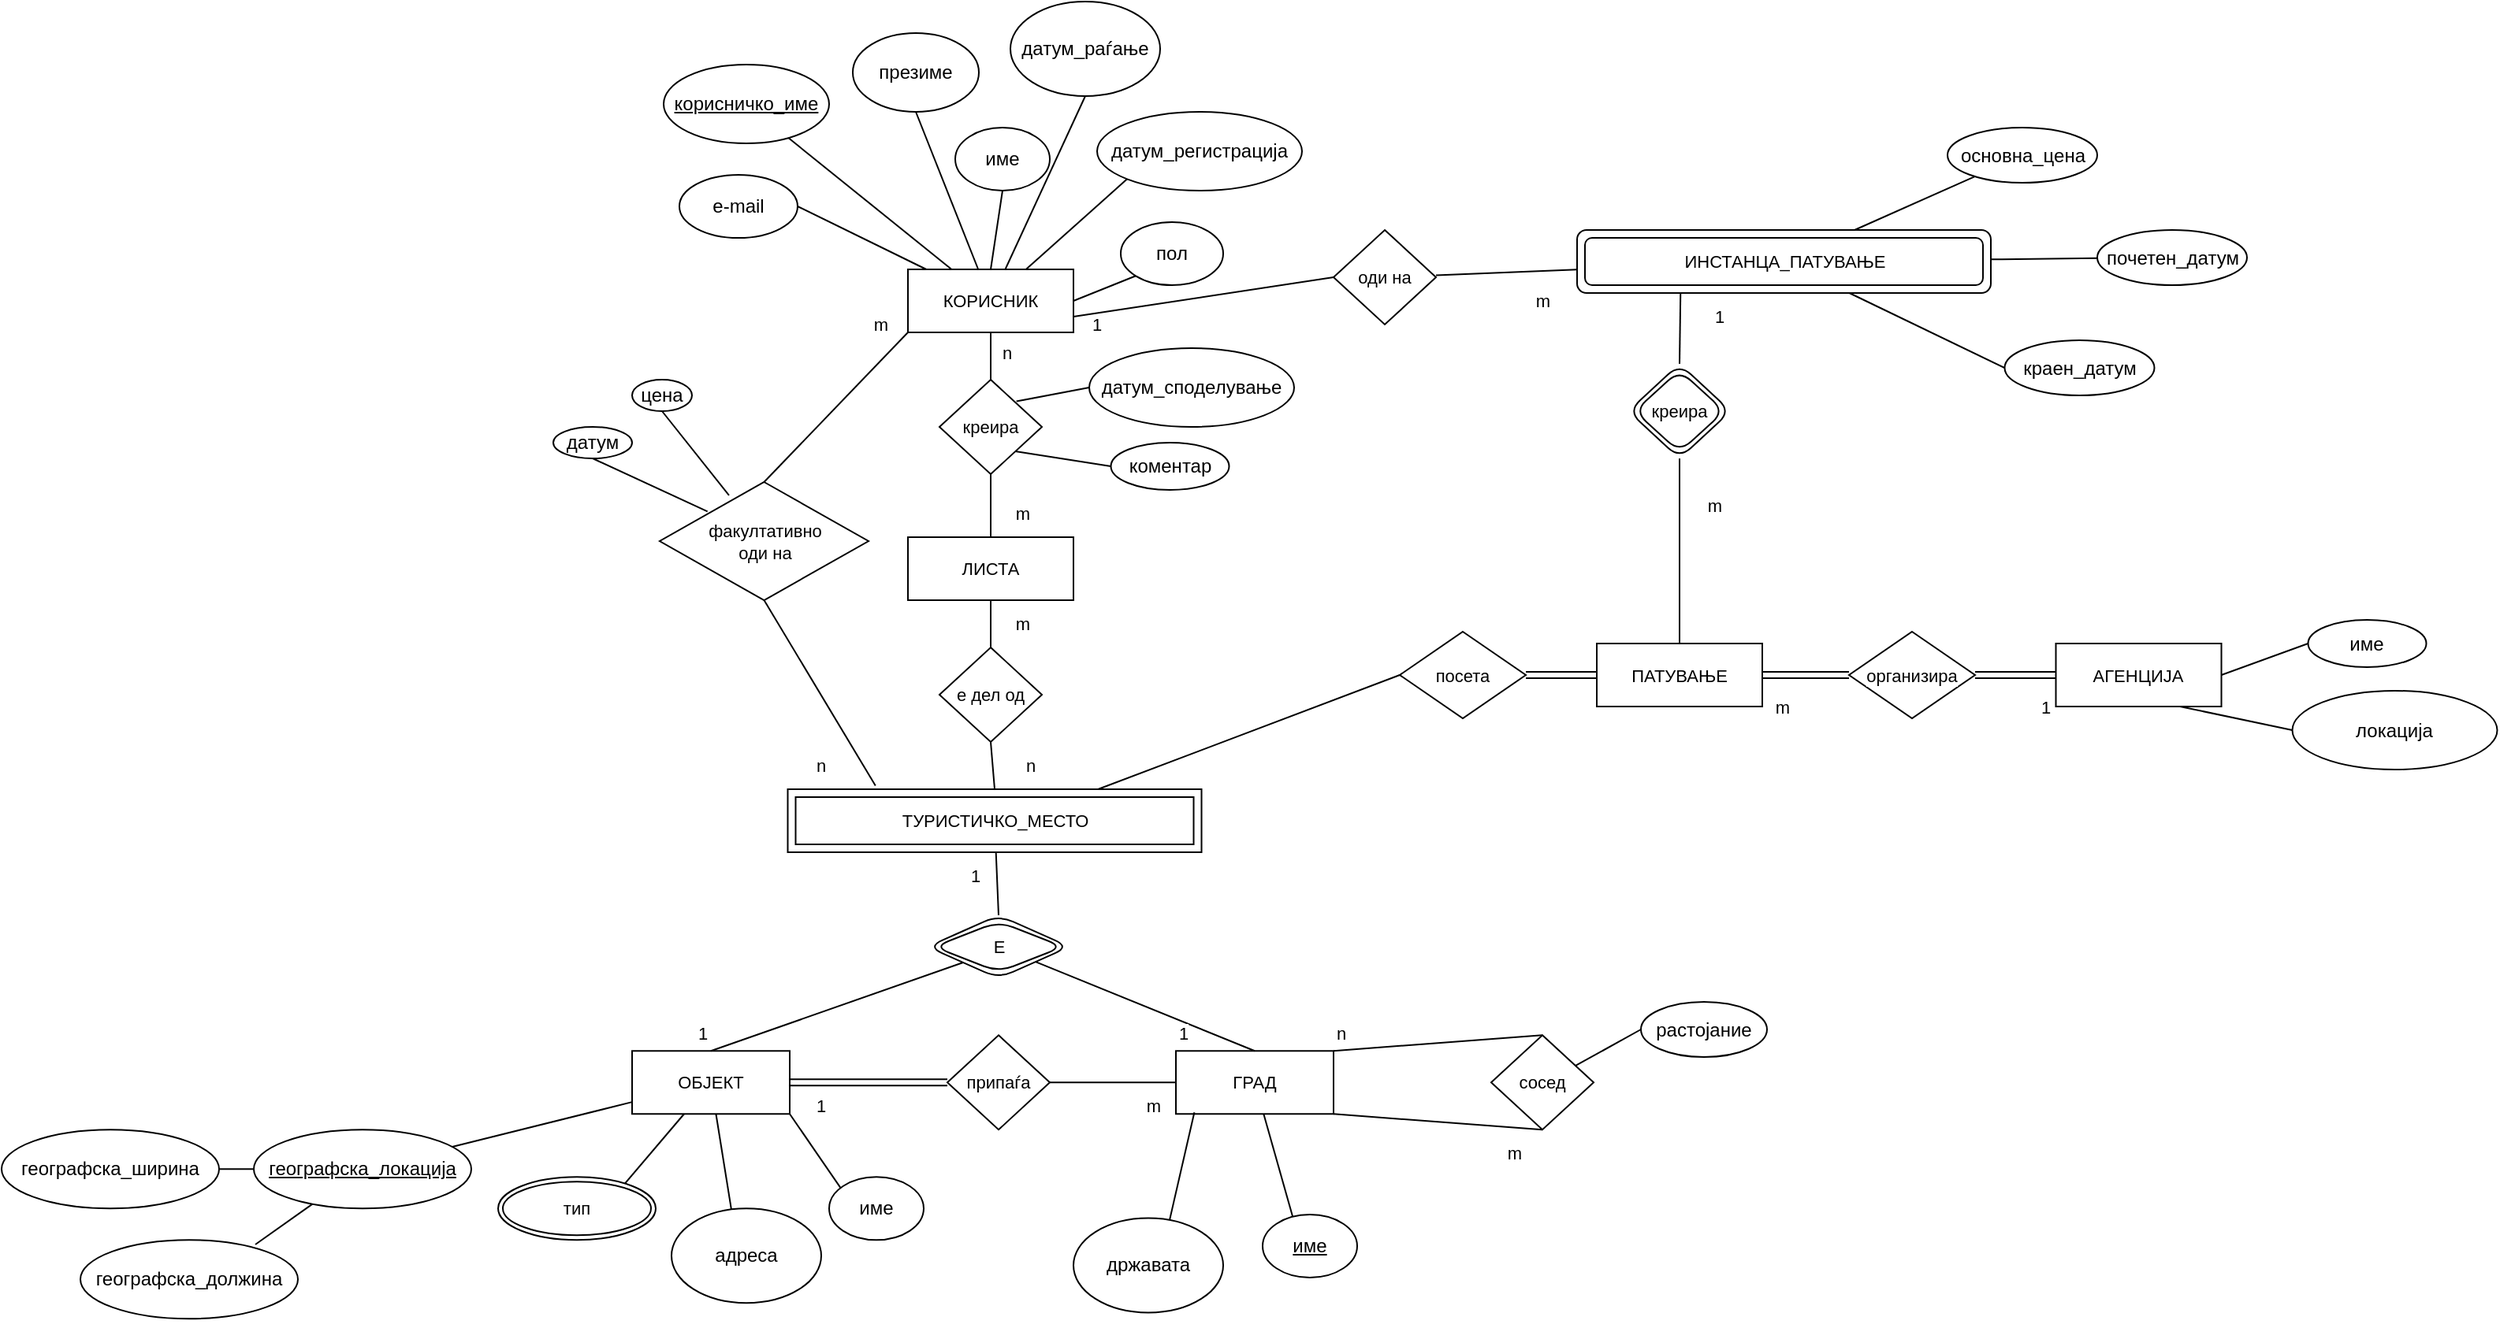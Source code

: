 <mxfile version="24.8.0">
  <diagram name="Page-1" id="OveQ7YPZgJFa75PUvUcG">
    <mxGraphModel dx="728" dy="599" grid="1" gridSize="10" guides="1" tooltips="1" connect="1" arrows="1" fold="1" page="1" pageScale="1" pageWidth="850" pageHeight="1100" math="0" shadow="0">
      <root>
        <mxCell id="0" />
        <mxCell id="1" parent="0" />
        <mxCell id="6-P5FYOCv_knJDz39_xE-108" value="" style="edgeStyle=none;shape=connector;rounded=0;jumpStyle=none;orthogonalLoop=1;jettySize=auto;html=1;strokeColor=default;strokeWidth=1;align=center;verticalAlign=middle;fontFamily=Helvetica;fontSize=11;fontColor=default;labelBackgroundColor=default;startArrow=none;startFill=0;endArrow=none;endFill=0;" edge="1" parent="1" source="6-P5FYOCv_knJDz39_xE-1" target="6-P5FYOCv_knJDz39_xE-109">
          <mxGeometry relative="1" as="geometry">
            <mxPoint x="668" y="480" as="targetPoint" />
          </mxGeometry>
        </mxCell>
        <mxCell id="6-P5FYOCv_knJDz39_xE-172" style="edgeStyle=none;shape=connector;rounded=0;jumpStyle=none;orthogonalLoop=1;jettySize=auto;html=1;exitX=1;exitY=0.75;exitDx=0;exitDy=0;strokeColor=default;strokeWidth=1;align=center;verticalAlign=middle;fontFamily=Helvetica;fontSize=11;fontColor=default;labelBackgroundColor=default;startArrow=none;startFill=0;endArrow=none;endFill=0;entryX=0;entryY=0.5;entryDx=0;entryDy=0;entryPerimeter=0;" edge="1" parent="1" source="6-P5FYOCv_knJDz39_xE-1" target="6-P5FYOCv_knJDz39_xE-144">
          <mxGeometry relative="1" as="geometry">
            <mxPoint x="1010" y="440" as="targetPoint" />
          </mxGeometry>
        </mxCell>
        <mxCell id="6-P5FYOCv_knJDz39_xE-1" value="КОРИСНИК" style="rounded=0;whiteSpace=wrap;html=1;fontFamily=Helvetica;fontSize=11;fontColor=default;labelBackgroundColor=default;" vertex="1" parent="1">
          <mxGeometry x="615" y="410" width="105" height="40" as="geometry" />
        </mxCell>
        <mxCell id="6-P5FYOCv_knJDz39_xE-20" style="edgeStyle=none;shape=connector;rounded=0;jumpStyle=none;orthogonalLoop=1;jettySize=auto;html=1;exitX=0.5;exitY=1;exitDx=0;exitDy=0;strokeColor=default;strokeWidth=1;align=center;verticalAlign=middle;fontFamily=Helvetica;fontSize=11;fontColor=default;labelBackgroundColor=default;startArrow=none;startFill=0;endArrow=none;endFill=0;" edge="1" parent="1" source="6-P5FYOCv_knJDz39_xE-2" target="6-P5FYOCv_knJDz39_xE-1">
          <mxGeometry relative="1" as="geometry" />
        </mxCell>
        <mxCell id="6-P5FYOCv_knJDz39_xE-2" value="презиме" style="ellipse;whiteSpace=wrap;html=1;rounded=1;" vertex="1" parent="1">
          <mxGeometry x="580" y="260" width="80" height="50" as="geometry" />
        </mxCell>
        <mxCell id="6-P5FYOCv_knJDz39_xE-22" style="edgeStyle=none;shape=connector;rounded=0;jumpStyle=none;orthogonalLoop=1;jettySize=auto;html=1;exitX=0.5;exitY=1;exitDx=0;exitDy=0;strokeColor=default;strokeWidth=1;align=center;verticalAlign=middle;fontFamily=Helvetica;fontSize=11;fontColor=default;labelBackgroundColor=default;startArrow=none;startFill=0;endArrow=none;endFill=0;" edge="1" parent="1" source="6-P5FYOCv_knJDz39_xE-4" target="6-P5FYOCv_knJDz39_xE-1">
          <mxGeometry relative="1" as="geometry" />
        </mxCell>
        <mxCell id="6-P5FYOCv_knJDz39_xE-4" value="датум_раѓање" style="ellipse;whiteSpace=wrap;html=1;rounded=1;" vertex="1" parent="1">
          <mxGeometry x="680" y="240" width="95" height="60" as="geometry" />
        </mxCell>
        <mxCell id="6-P5FYOCv_knJDz39_xE-23" style="edgeStyle=none;shape=connector;rounded=0;jumpStyle=none;orthogonalLoop=1;jettySize=auto;html=1;exitX=1;exitY=0.5;exitDx=0;exitDy=0;strokeColor=default;strokeWidth=1;align=center;verticalAlign=middle;fontFamily=Helvetica;fontSize=11;fontColor=default;labelBackgroundColor=default;startArrow=none;startFill=0;endArrow=none;endFill=0;" edge="1" parent="1" source="6-P5FYOCv_knJDz39_xE-6" target="6-P5FYOCv_knJDz39_xE-1">
          <mxGeometry relative="1" as="geometry" />
        </mxCell>
        <mxCell id="6-P5FYOCv_knJDz39_xE-6" value=" e-mail" style="ellipse;whiteSpace=wrap;html=1;rounded=1;" vertex="1" parent="1">
          <mxGeometry x="470" y="350" width="75" height="40" as="geometry" />
        </mxCell>
        <mxCell id="6-P5FYOCv_knJDz39_xE-21" style="edgeStyle=none;shape=connector;rounded=0;jumpStyle=none;orthogonalLoop=1;jettySize=auto;html=1;exitX=0.5;exitY=1;exitDx=0;exitDy=0;strokeColor=default;strokeWidth=1;align=center;verticalAlign=middle;fontFamily=Helvetica;fontSize=11;fontColor=default;labelBackgroundColor=default;startArrow=none;startFill=0;endArrow=none;endFill=0;entryX=0.5;entryY=0;entryDx=0;entryDy=0;" edge="1" parent="1" source="6-P5FYOCv_knJDz39_xE-9" target="6-P5FYOCv_knJDz39_xE-1">
          <mxGeometry relative="1" as="geometry">
            <mxPoint x="730" y="380" as="targetPoint" />
          </mxGeometry>
        </mxCell>
        <mxCell id="6-P5FYOCv_knJDz39_xE-9" value="име" style="ellipse;whiteSpace=wrap;html=1;rounded=1;" vertex="1" parent="1">
          <mxGeometry x="645" y="320" width="60" height="40" as="geometry" />
        </mxCell>
        <mxCell id="6-P5FYOCv_knJDz39_xE-11" value="&lt;u data-l-s=&quot;37460&quot;&gt;корисничко_име&lt;/u&gt;" style="ellipse;whiteSpace=wrap;html=1;rounded=1;" vertex="1" parent="1">
          <mxGeometry x="460" y="280" width="105" height="50" as="geometry" />
        </mxCell>
        <mxCell id="6-P5FYOCv_knJDz39_xE-24" style="edgeStyle=none;shape=connector;rounded=0;jumpStyle=none;orthogonalLoop=1;jettySize=auto;html=1;exitX=0;exitY=1;exitDx=0;exitDy=0;strokeColor=default;strokeWidth=1;align=center;verticalAlign=middle;fontFamily=Helvetica;fontSize=11;fontColor=default;labelBackgroundColor=default;startArrow=none;startFill=0;endArrow=none;endFill=0;" edge="1" parent="1" source="6-P5FYOCv_knJDz39_xE-13" target="6-P5FYOCv_knJDz39_xE-1">
          <mxGeometry relative="1" as="geometry" />
        </mxCell>
        <mxCell id="6-P5FYOCv_knJDz39_xE-13" value="датум_регистрација" style="ellipse;whiteSpace=wrap;html=1;rounded=1;" vertex="1" parent="1">
          <mxGeometry x="735" y="310" width="130" height="50" as="geometry" />
        </mxCell>
        <mxCell id="6-P5FYOCv_knJDz39_xE-15" value=" пол" style="ellipse;whiteSpace=wrap;html=1;rounded=1;" vertex="1" parent="1">
          <mxGeometry x="750" y="380" width="65" height="40" as="geometry" />
        </mxCell>
        <mxCell id="6-P5FYOCv_knJDz39_xE-19" style="rounded=0;orthogonalLoop=1;jettySize=auto;html=1;endArrow=none;endFill=0;strokeColor=default;startArrow=none;startFill=0;strokeWidth=1;jumpStyle=none;" edge="1" parent="1" source="6-P5FYOCv_knJDz39_xE-11" target="6-P5FYOCv_knJDz39_xE-1">
          <mxGeometry relative="1" as="geometry">
            <mxPoint x="479.996" y="370.004" as="sourcePoint" />
            <mxPoint x="588.25" y="483.4" as="targetPoint" />
          </mxGeometry>
        </mxCell>
        <mxCell id="6-P5FYOCv_knJDz39_xE-25" style="edgeStyle=none;shape=connector;rounded=0;jumpStyle=none;orthogonalLoop=1;jettySize=auto;html=1;exitX=1;exitY=1;exitDx=0;exitDy=0;strokeColor=default;strokeWidth=1;align=center;verticalAlign=middle;fontFamily=Helvetica;fontSize=11;fontColor=default;labelBackgroundColor=default;startArrow=none;startFill=0;endArrow=none;endFill=0;" edge="1" parent="1" source="6-P5FYOCv_knJDz39_xE-15" target="6-P5FYOCv_knJDz39_xE-15">
          <mxGeometry relative="1" as="geometry" />
        </mxCell>
        <mxCell id="6-P5FYOCv_knJDz39_xE-26" style="edgeStyle=none;shape=connector;rounded=0;jumpStyle=none;orthogonalLoop=1;jettySize=auto;html=1;exitX=0;exitY=1;exitDx=0;exitDy=0;entryX=1;entryY=0.5;entryDx=0;entryDy=0;strokeColor=default;strokeWidth=1;align=center;verticalAlign=middle;fontFamily=Helvetica;fontSize=11;fontColor=default;labelBackgroundColor=default;startArrow=none;startFill=0;endArrow=none;endFill=0;" edge="1" parent="1" source="6-P5FYOCv_knJDz39_xE-15" target="6-P5FYOCv_knJDz39_xE-1">
          <mxGeometry relative="1" as="geometry" />
        </mxCell>
        <mxCell id="6-P5FYOCv_knJDz39_xE-44" value="ОБЈЕКТ" style="rounded=0;whiteSpace=wrap;html=1;fontFamily=Helvetica;fontSize=11;fontColor=default;labelBackgroundColor=default;" vertex="1" parent="1">
          <mxGeometry x="440" y="906.13" width="100" height="40" as="geometry" />
        </mxCell>
        <mxCell id="6-P5FYOCv_knJDz39_xE-45" style="edgeStyle=none;shape=connector;rounded=0;jumpStyle=none;orthogonalLoop=1;jettySize=auto;html=1;exitX=0.5;exitY=1;exitDx=0;exitDy=0;strokeColor=default;strokeWidth=1;align=center;verticalAlign=middle;fontFamily=Helvetica;fontSize=11;fontColor=default;labelBackgroundColor=default;startArrow=none;startFill=0;endArrow=none;endFill=0;" edge="1" parent="1" source="6-P5FYOCv_knJDz39_xE-60" target="6-P5FYOCv_knJDz39_xE-44">
          <mxGeometry relative="1" as="geometry">
            <mxPoint x="443" y="748.13" as="sourcePoint" />
          </mxGeometry>
        </mxCell>
        <mxCell id="6-P5FYOCv_knJDz39_xE-47" style="edgeStyle=none;shape=connector;rounded=0;jumpStyle=none;orthogonalLoop=1;jettySize=auto;html=1;exitX=0.5;exitY=1;exitDx=0;exitDy=0;strokeColor=default;strokeWidth=1;align=center;verticalAlign=middle;fontFamily=Helvetica;fontSize=11;fontColor=default;labelBackgroundColor=default;startArrow=none;startFill=0;endArrow=none;endFill=0;" edge="1" parent="1" source="6-P5FYOCv_knJDz39_xE-48" target="6-P5FYOCv_knJDz39_xE-44">
          <mxGeometry relative="1" as="geometry" />
        </mxCell>
        <mxCell id="6-P5FYOCv_knJDz39_xE-48" value="адреса" style="ellipse;whiteSpace=wrap;html=1;rounded=1;" vertex="1" parent="1">
          <mxGeometry x="465" y="1006.13" width="95" height="60" as="geometry" />
        </mxCell>
        <mxCell id="6-P5FYOCv_knJDz39_xE-51" style="edgeStyle=none;shape=connector;rounded=0;jumpStyle=none;orthogonalLoop=1;jettySize=auto;html=1;exitX=0.5;exitY=1;exitDx=0;exitDy=0;strokeColor=default;strokeWidth=1;align=center;verticalAlign=middle;fontFamily=Helvetica;fontSize=11;fontColor=default;labelBackgroundColor=default;startArrow=none;startFill=0;endArrow=none;endFill=0;entryX=1;entryY=1;entryDx=0;entryDy=0;" edge="1" parent="1" source="6-P5FYOCv_knJDz39_xE-52" target="6-P5FYOCv_knJDz39_xE-44">
          <mxGeometry relative="1" as="geometry">
            <mxPoint x="553" y="816.13" as="targetPoint" />
          </mxGeometry>
        </mxCell>
        <mxCell id="6-P5FYOCv_knJDz39_xE-52" value="име" style="ellipse;whiteSpace=wrap;html=1;rounded=1;" vertex="1" parent="1">
          <mxGeometry x="565" y="986.13" width="60" height="40" as="geometry" />
        </mxCell>
        <mxCell id="6-P5FYOCv_knJDz39_xE-62" value="" style="edgeStyle=none;shape=connector;rounded=0;jumpStyle=none;orthogonalLoop=1;jettySize=auto;html=1;strokeColor=default;strokeWidth=1;align=center;verticalAlign=middle;fontFamily=Helvetica;fontSize=11;fontColor=default;labelBackgroundColor=default;startArrow=none;startFill=0;endArrow=none;endFill=0;" edge="1" parent="1" source="6-P5FYOCv_knJDz39_xE-53" target="6-P5FYOCv_knJDz39_xE-61">
          <mxGeometry relative="1" as="geometry" />
        </mxCell>
        <mxCell id="6-P5FYOCv_knJDz39_xE-64" value="" style="edgeStyle=none;shape=connector;rounded=0;jumpStyle=none;orthogonalLoop=1;jettySize=auto;html=1;strokeColor=default;strokeWidth=1;align=center;verticalAlign=middle;fontFamily=Helvetica;fontSize=11;fontColor=default;labelBackgroundColor=default;startArrow=none;startFill=0;endArrow=none;endFill=0;" edge="1" parent="1" source="6-P5FYOCv_knJDz39_xE-53">
          <mxGeometry relative="1" as="geometry">
            <mxPoint x="200.994" y="1028.98" as="targetPoint" />
          </mxGeometry>
        </mxCell>
        <mxCell id="6-P5FYOCv_knJDz39_xE-53" value="&lt;u data-l-s=&quot;89909&quot;&gt;географска_локација&lt;/u&gt;" style="ellipse;whiteSpace=wrap;html=1;rounded=1;" vertex="1" parent="1">
          <mxGeometry x="200" y="956.13" width="138" height="50" as="geometry" />
        </mxCell>
        <mxCell id="6-P5FYOCv_knJDz39_xE-57" style="rounded=0;orthogonalLoop=1;jettySize=auto;html=1;endArrow=none;endFill=0;strokeColor=default;startArrow=none;startFill=0;strokeWidth=1;jumpStyle=none;" edge="1" parent="1" source="6-P5FYOCv_knJDz39_xE-53" target="6-P5FYOCv_knJDz39_xE-44">
          <mxGeometry relative="1" as="geometry">
            <mxPoint x="302.996" y="806.134" as="sourcePoint" />
            <mxPoint x="411.25" y="919.53" as="targetPoint" />
          </mxGeometry>
        </mxCell>
        <mxCell id="6-P5FYOCv_knJDz39_xE-58" style="edgeStyle=none;shape=connector;rounded=0;jumpStyle=none;orthogonalLoop=1;jettySize=auto;html=1;exitX=1;exitY=1;exitDx=0;exitDy=0;strokeColor=default;strokeWidth=1;align=center;verticalAlign=middle;fontFamily=Helvetica;fontSize=11;fontColor=default;labelBackgroundColor=default;startArrow=none;startFill=0;endArrow=none;endFill=0;" edge="1" parent="1">
          <mxGeometry relative="1" as="geometry">
            <mxPoint x="973.481" y="1086.402" as="sourcePoint" />
            <mxPoint x="973.91" y="1086.133" as="targetPoint" />
          </mxGeometry>
        </mxCell>
        <mxCell id="6-P5FYOCv_knJDz39_xE-60" value="тип" style="ellipse;shape=doubleEllipse;margin=3;whiteSpace=wrap;html=1;align=center;rounded=1;fontFamily=Helvetica;fontSize=11;fontColor=default;labelBackgroundColor=default;" vertex="1" parent="1">
          <mxGeometry x="355" y="986.13" width="100" height="40" as="geometry" />
        </mxCell>
        <mxCell id="6-P5FYOCv_knJDz39_xE-61" value="&lt;span data-l-s=&quot;22477&quot;&gt;географска_ширина&lt;/span&gt;" style="ellipse;whiteSpace=wrap;html=1;rounded=1;" vertex="1" parent="1">
          <mxGeometry x="40" y="956.13" width="138" height="50" as="geometry" />
        </mxCell>
        <mxCell id="6-P5FYOCv_knJDz39_xE-63" value="&lt;span data-l-s=&quot;16275&quot;&gt;географска_должина&lt;/span&gt;" style="ellipse;whiteSpace=wrap;html=1;rounded=1;" vertex="1" parent="1">
          <mxGeometry x="90" y="1026.13" width="138" height="50" as="geometry" />
        </mxCell>
        <mxCell id="6-P5FYOCv_knJDz39_xE-66" value="ГРАД" style="rounded=0;whiteSpace=wrap;html=1;fontFamily=Helvetica;fontSize=11;fontColor=default;labelBackgroundColor=default;" vertex="1" parent="1">
          <mxGeometry x="785" y="906.13" width="100" height="40" as="geometry" />
        </mxCell>
        <mxCell id="6-P5FYOCv_knJDz39_xE-68" style="edgeStyle=none;shape=connector;rounded=0;jumpStyle=none;orthogonalLoop=1;jettySize=auto;html=1;exitX=0.5;exitY=1;exitDx=0;exitDy=0;strokeColor=default;strokeWidth=1;align=center;verticalAlign=middle;fontFamily=Helvetica;fontSize=11;fontColor=default;labelBackgroundColor=default;startArrow=none;startFill=0;endArrow=none;endFill=0;entryX=0.117;entryY=0.975;entryDx=0;entryDy=0;entryPerimeter=0;" edge="1" parent="1" source="6-P5FYOCv_knJDz39_xE-69" target="6-P5FYOCv_knJDz39_xE-66">
          <mxGeometry relative="1" as="geometry" />
        </mxCell>
        <mxCell id="6-P5FYOCv_knJDz39_xE-69" value="државата" style="ellipse;whiteSpace=wrap;html=1;rounded=1;" vertex="1" parent="1">
          <mxGeometry x="720" y="1012.26" width="95" height="60" as="geometry" />
        </mxCell>
        <mxCell id="6-P5FYOCv_knJDz39_xE-70" style="edgeStyle=none;shape=connector;rounded=0;jumpStyle=none;orthogonalLoop=1;jettySize=auto;html=1;exitX=0.5;exitY=0;exitDx=0;exitDy=0;strokeColor=default;strokeWidth=1;align=center;verticalAlign=middle;fontFamily=Helvetica;fontSize=11;fontColor=default;labelBackgroundColor=default;startArrow=none;startFill=0;endArrow=none;endFill=0;" edge="1" parent="1" target="6-P5FYOCv_knJDz39_xE-66">
          <mxGeometry relative="1" as="geometry">
            <mxPoint x="898" y="816.13" as="targetPoint" />
            <mxPoint x="870" y="1050.0" as="sourcePoint" />
          </mxGeometry>
        </mxCell>
        <mxCell id="6-P5FYOCv_knJDz39_xE-77" value="&lt;u&gt;име&lt;/u&gt;" style="ellipse;whiteSpace=wrap;html=1;rounded=1;" vertex="1" parent="1">
          <mxGeometry x="840" y="1010" width="60" height="40" as="geometry" />
        </mxCell>
        <mxCell id="6-P5FYOCv_knJDz39_xE-100" style="edgeStyle=none;shape=connector;rounded=0;jumpStyle=none;orthogonalLoop=1;jettySize=auto;html=1;exitX=0.772;exitY=0.354;exitDx=0;exitDy=0;exitPerimeter=0;entryX=0;entryY=0.5;entryDx=0;entryDy=0;strokeColor=default;strokeWidth=1;align=center;verticalAlign=middle;fontFamily=Helvetica;fontSize=11;fontColor=default;labelBackgroundColor=default;startArrow=none;startFill=0;endArrow=none;endFill=0;" edge="1" parent="1" source="6-P5FYOCv_knJDz39_xE-78" target="6-P5FYOCv_knJDz39_xE-98">
          <mxGeometry relative="1" as="geometry" />
        </mxCell>
        <mxCell id="6-P5FYOCv_knJDz39_xE-78" value="сосед" style="strokeWidth=1;html=1;shape=mxgraph.flowchart.decision;whiteSpace=wrap;rounded=1;fontFamily=Helvetica;fontSize=11;fontColor=default;labelBackgroundColor=default;" vertex="1" parent="1">
          <mxGeometry x="985" y="896.13" width="65" height="60" as="geometry" />
        </mxCell>
        <mxCell id="6-P5FYOCv_knJDz39_xE-80" style="edgeStyle=none;shape=connector;rounded=0;jumpStyle=none;orthogonalLoop=1;jettySize=auto;html=1;exitX=1;exitY=0;exitDx=0;exitDy=0;entryX=0.5;entryY=0;entryDx=0;entryDy=0;entryPerimeter=0;strokeColor=default;strokeWidth=1;align=center;verticalAlign=middle;fontFamily=Helvetica;fontSize=11;fontColor=default;labelBackgroundColor=default;startArrow=none;startFill=0;endArrow=none;endFill=0;" edge="1" parent="1" source="6-P5FYOCv_knJDz39_xE-66" target="6-P5FYOCv_knJDz39_xE-78">
          <mxGeometry relative="1" as="geometry">
            <mxPoint x="1155" y="906.13" as="sourcePoint" />
          </mxGeometry>
        </mxCell>
        <mxCell id="6-P5FYOCv_knJDz39_xE-82" style="edgeStyle=none;shape=connector;rounded=0;jumpStyle=none;orthogonalLoop=1;jettySize=auto;html=1;entryX=0.5;entryY=1;entryDx=0;entryDy=0;entryPerimeter=0;strokeColor=default;strokeWidth=1;align=center;verticalAlign=middle;fontFamily=Helvetica;fontSize=11;fontColor=default;labelBackgroundColor=default;startArrow=none;startFill=0;endArrow=none;endFill=0;exitX=1;exitY=1;exitDx=0;exitDy=0;" edge="1" parent="1" source="6-P5FYOCv_knJDz39_xE-66" target="6-P5FYOCv_knJDz39_xE-78">
          <mxGeometry relative="1" as="geometry">
            <mxPoint x="955" y="986.13" as="sourcePoint" />
          </mxGeometry>
        </mxCell>
        <mxCell id="6-P5FYOCv_knJDz39_xE-86" value="" style="edgeStyle=none;shape=connector;rounded=0;jumpStyle=none;orthogonalLoop=1;jettySize=auto;html=1;strokeColor=default;strokeWidth=1;align=center;verticalAlign=middle;fontFamily=Helvetica;fontSize=11;fontColor=default;labelBackgroundColor=default;startArrow=none;startFill=0;endArrow=none;endFill=0;" edge="1" parent="1" source="6-P5FYOCv_knJDz39_xE-85" target="6-P5FYOCv_knJDz39_xE-66">
          <mxGeometry relative="1" as="geometry" />
        </mxCell>
        <mxCell id="6-P5FYOCv_knJDz39_xE-87" value="" style="edgeStyle=none;shape=link;rounded=0;jumpStyle=none;orthogonalLoop=1;jettySize=auto;html=1;strokeColor=default;strokeWidth=1;align=center;verticalAlign=middle;fontFamily=Helvetica;fontSize=11;fontColor=default;labelBackgroundColor=default;startArrow=none;startFill=0;endArrow=none;endFill=0;" edge="1" parent="1" source="6-P5FYOCv_knJDz39_xE-85" target="6-P5FYOCv_knJDz39_xE-44">
          <mxGeometry relative="1" as="geometry" />
        </mxCell>
        <mxCell id="6-P5FYOCv_knJDz39_xE-85" value="припаѓа" style="strokeWidth=1;html=1;shape=mxgraph.flowchart.decision;whiteSpace=wrap;rounded=1;fontFamily=Helvetica;fontSize=11;fontColor=default;labelBackgroundColor=default;" vertex="1" parent="1">
          <mxGeometry x="640" y="896.13" width="65" height="60" as="geometry" />
        </mxCell>
        <mxCell id="6-P5FYOCv_knJDz39_xE-88" value="m" style="text;html=1;align=center;verticalAlign=middle;whiteSpace=wrap;rounded=0;fontFamily=Helvetica;fontSize=11;fontColor=default;labelBackgroundColor=default;" vertex="1" parent="1">
          <mxGeometry x="741.25" y="926.13" width="60" height="30" as="geometry" />
        </mxCell>
        <mxCell id="6-P5FYOCv_knJDz39_xE-89" value="1" style="text;html=1;align=center;verticalAlign=middle;whiteSpace=wrap;rounded=0;fontFamily=Helvetica;fontSize=11;fontColor=default;labelBackgroundColor=default;" vertex="1" parent="1">
          <mxGeometry x="530" y="926.13" width="60" height="30" as="geometry" />
        </mxCell>
        <mxCell id="6-P5FYOCv_knJDz39_xE-90" value="m" style="text;html=1;align=center;verticalAlign=middle;whiteSpace=wrap;rounded=0;fontFamily=Helvetica;fontSize=11;fontColor=default;labelBackgroundColor=default;" vertex="1" parent="1">
          <mxGeometry x="970" y="956.13" width="60" height="30" as="geometry" />
        </mxCell>
        <mxCell id="6-P5FYOCv_knJDz39_xE-91" value="n" style="text;html=1;align=center;verticalAlign=middle;whiteSpace=wrap;rounded=0;fontFamily=Helvetica;fontSize=11;fontColor=default;labelBackgroundColor=default;" vertex="1" parent="1">
          <mxGeometry x="860" y="880" width="60" height="30" as="geometry" />
        </mxCell>
        <mxCell id="6-P5FYOCv_knJDz39_xE-125" style="edgeStyle=none;shape=connector;rounded=0;jumpStyle=none;orthogonalLoop=1;jettySize=auto;html=1;exitX=0.5;exitY=0;exitDx=0;exitDy=0;strokeColor=default;strokeWidth=1;align=center;verticalAlign=middle;fontFamily=Helvetica;fontSize=11;fontColor=default;labelBackgroundColor=default;startArrow=none;startFill=0;endArrow=none;endFill=0;entryX=0.5;entryY=1;entryDx=0;entryDy=0;entryPerimeter=0;" edge="1" parent="1" source="6-P5FYOCv_knJDz39_xE-95" target="6-P5FYOCv_knJDz39_xE-123">
          <mxGeometry relative="1" as="geometry" />
        </mxCell>
        <mxCell id="6-P5FYOCv_knJDz39_xE-95" value="ТУРИСТИЧКО_МЕСТО" style="shape=ext;margin=3;double=1;whiteSpace=wrap;html=1;align=center;rounded=1;strokeColor=default;strokeWidth=1;verticalAlign=middle;fontFamily=Helvetica;fontSize=11;fontColor=default;labelBackgroundColor=default;fillColor=default;arcSize=0;" vertex="1" parent="1">
          <mxGeometry x="538.75" y="740" width="262.5" height="40" as="geometry" />
        </mxCell>
        <mxCell id="6-P5FYOCv_knJDz39_xE-101" style="edgeStyle=none;shape=connector;rounded=0;jumpStyle=none;orthogonalLoop=1;jettySize=auto;html=1;entryX=0.5;entryY=0;entryDx=0;entryDy=0;strokeColor=default;strokeWidth=1;align=center;verticalAlign=middle;fontFamily=Helvetica;fontSize=11;fontColor=default;labelBackgroundColor=default;startArrow=none;startFill=0;endArrow=none;endFill=0;" edge="1" parent="1" source="6-P5FYOCv_knJDz39_xE-97" target="6-P5FYOCv_knJDz39_xE-66">
          <mxGeometry relative="1" as="geometry" />
        </mxCell>
        <mxCell id="6-P5FYOCv_knJDz39_xE-102" style="edgeStyle=none;shape=connector;rounded=0;jumpStyle=none;orthogonalLoop=1;jettySize=auto;html=1;exitX=0;exitY=1;exitDx=0;exitDy=0;entryX=0.5;entryY=0;entryDx=0;entryDy=0;strokeColor=default;strokeWidth=1;align=center;verticalAlign=middle;fontFamily=Helvetica;fontSize=11;fontColor=default;labelBackgroundColor=default;startArrow=none;startFill=0;endArrow=none;endFill=0;" edge="1" parent="1" source="6-P5FYOCv_knJDz39_xE-97" target="6-P5FYOCv_knJDz39_xE-44">
          <mxGeometry relative="1" as="geometry" />
        </mxCell>
        <mxCell id="6-P5FYOCv_knJDz39_xE-103" style="edgeStyle=none;shape=connector;rounded=0;jumpStyle=none;orthogonalLoop=1;jettySize=auto;html=1;exitX=0.5;exitY=0;exitDx=0;exitDy=0;strokeColor=default;strokeWidth=1;align=center;verticalAlign=middle;fontFamily=Helvetica;fontSize=11;fontColor=default;labelBackgroundColor=default;startArrow=none;startFill=0;endArrow=none;endFill=0;" edge="1" parent="1" source="6-P5FYOCv_knJDz39_xE-97" target="6-P5FYOCv_knJDz39_xE-95">
          <mxGeometry relative="1" as="geometry" />
        </mxCell>
        <mxCell id="6-P5FYOCv_knJDz39_xE-97" value="E" style="shape=rhombus;double=1;perimeter=rhombusPerimeter;whiteSpace=wrap;html=1;align=center;rounded=1;strokeColor=default;strokeWidth=1;verticalAlign=middle;fontFamily=Helvetica;fontSize=11;fontColor=default;labelBackgroundColor=default;fillColor=default;" vertex="1" parent="1">
          <mxGeometry x="627.5" y="820" width="90" height="40" as="geometry" />
        </mxCell>
        <mxCell id="6-P5FYOCv_knJDz39_xE-98" value="растојание" style="ellipse;whiteSpace=wrap;html=1;rounded=1;" vertex="1" parent="1">
          <mxGeometry x="1080" y="875" width="80" height="35" as="geometry" />
        </mxCell>
        <mxCell id="6-P5FYOCv_knJDz39_xE-104" value="1" style="text;html=1;align=center;verticalAlign=middle;whiteSpace=wrap;rounded=0;fontFamily=Helvetica;fontSize=11;fontColor=default;labelBackgroundColor=default;" vertex="1" parent="1">
          <mxGeometry x="455" y="880" width="60" height="30" as="geometry" />
        </mxCell>
        <mxCell id="6-P5FYOCv_knJDz39_xE-105" value="1" style="text;html=1;align=center;verticalAlign=middle;whiteSpace=wrap;rounded=0;fontFamily=Helvetica;fontSize=11;fontColor=default;labelBackgroundColor=default;" vertex="1" parent="1">
          <mxGeometry x="760" y="880" width="60" height="30" as="geometry" />
        </mxCell>
        <mxCell id="6-P5FYOCv_knJDz39_xE-106" value="1" style="text;html=1;align=center;verticalAlign=middle;whiteSpace=wrap;rounded=0;fontFamily=Helvetica;fontSize=11;fontColor=default;labelBackgroundColor=default;" vertex="1" parent="1">
          <mxGeometry x="627.5" y="780" width="60" height="30" as="geometry" />
        </mxCell>
        <mxCell id="6-P5FYOCv_knJDz39_xE-107" value="ЛИСТА" style="rounded=0;whiteSpace=wrap;html=1;fontFamily=Helvetica;fontSize=11;fontColor=default;labelBackgroundColor=default;" vertex="1" parent="1">
          <mxGeometry x="615" y="580" width="105" height="40" as="geometry" />
        </mxCell>
        <mxCell id="6-P5FYOCv_knJDz39_xE-110" value="" style="edgeStyle=none;shape=connector;rounded=0;jumpStyle=none;orthogonalLoop=1;jettySize=auto;html=1;strokeColor=default;strokeWidth=1;align=center;verticalAlign=middle;fontFamily=Helvetica;fontSize=11;fontColor=default;labelBackgroundColor=default;startArrow=none;startFill=0;endArrow=none;endFill=0;" edge="1" parent="1" source="6-P5FYOCv_knJDz39_xE-109" target="6-P5FYOCv_knJDz39_xE-107">
          <mxGeometry relative="1" as="geometry" />
        </mxCell>
        <mxCell id="6-P5FYOCv_knJDz39_xE-109" value="креира" style="strokeWidth=1;html=1;shape=mxgraph.flowchart.decision;whiteSpace=wrap;rounded=1;fontFamily=Helvetica;fontSize=11;fontColor=default;labelBackgroundColor=default;" vertex="1" parent="1">
          <mxGeometry x="635" y="480" width="65" height="60" as="geometry" />
        </mxCell>
        <mxCell id="6-P5FYOCv_knJDz39_xE-112" value="&lt;span style=&quot;color: rgb(0, 0, 0); font-family: Helvetica; font-size: 11px; font-style: normal; font-variant-ligatures: normal; font-variant-caps: normal; font-weight: 400; letter-spacing: normal; orphans: 2; text-align: center; text-indent: 0px; text-transform: none; widows: 2; word-spacing: 0px; -webkit-text-stroke-width: 0px; white-space: normal; background-color: rgb(255, 255, 255); text-decoration-thickness: initial; text-decoration-style: initial; text-decoration-color: initial; display: inline !important; float: none;&quot;&gt;n&lt;/span&gt;" style="text;whiteSpace=wrap;html=1;fontFamily=Helvetica;fontSize=11;fontColor=default;labelBackgroundColor=default;" vertex="1" parent="1">
          <mxGeometry x="672.5" y="450" width="40" height="40" as="geometry" />
        </mxCell>
        <mxCell id="6-P5FYOCv_knJDz39_xE-116" style="edgeStyle=none;shape=connector;rounded=0;jumpStyle=none;orthogonalLoop=1;jettySize=auto;html=1;exitX=0;exitY=0.5;exitDx=0;exitDy=0;strokeColor=default;strokeWidth=1;align=center;verticalAlign=middle;fontFamily=Helvetica;fontSize=11;fontColor=default;labelBackgroundColor=default;startArrow=none;startFill=0;endArrow=none;endFill=0;entryX=0.751;entryY=0.23;entryDx=0;entryDy=0;entryPerimeter=0;" edge="1" parent="1" source="6-P5FYOCv_knJDz39_xE-113" target="6-P5FYOCv_knJDz39_xE-109">
          <mxGeometry relative="1" as="geometry" />
        </mxCell>
        <mxCell id="6-P5FYOCv_knJDz39_xE-113" value="датум_споделување" style="ellipse;whiteSpace=wrap;html=1;rounded=1;" vertex="1" parent="1">
          <mxGeometry x="730" y="460" width="130" height="50" as="geometry" />
        </mxCell>
        <mxCell id="6-P5FYOCv_knJDz39_xE-117" value="коментар" style="ellipse;whiteSpace=wrap;html=1;rounded=1;" vertex="1" parent="1">
          <mxGeometry x="743.75" y="520" width="75" height="30" as="geometry" />
        </mxCell>
        <mxCell id="6-P5FYOCv_knJDz39_xE-122" style="edgeStyle=none;shape=connector;rounded=0;jumpStyle=none;orthogonalLoop=1;jettySize=auto;html=1;exitX=0;exitY=0.5;exitDx=0;exitDy=0;entryX=0.74;entryY=0.758;entryDx=0;entryDy=0;entryPerimeter=0;strokeColor=default;strokeWidth=1;align=center;verticalAlign=middle;fontFamily=Helvetica;fontSize=11;fontColor=default;labelBackgroundColor=default;startArrow=none;startFill=0;endArrow=none;endFill=0;" edge="1" parent="1" source="6-P5FYOCv_knJDz39_xE-117" target="6-P5FYOCv_knJDz39_xE-109">
          <mxGeometry relative="1" as="geometry" />
        </mxCell>
        <mxCell id="6-P5FYOCv_knJDz39_xE-123" value="е дел од" style="strokeWidth=1;html=1;shape=mxgraph.flowchart.decision;whiteSpace=wrap;rounded=1;fontFamily=Helvetica;fontSize=11;fontColor=default;labelBackgroundColor=default;" vertex="1" parent="1">
          <mxGeometry x="635" y="650" width="65" height="60" as="geometry" />
        </mxCell>
        <mxCell id="6-P5FYOCv_knJDz39_xE-124" style="edgeStyle=none;shape=connector;rounded=0;jumpStyle=none;orthogonalLoop=1;jettySize=auto;html=1;exitX=0.5;exitY=1;exitDx=0;exitDy=0;entryX=0.5;entryY=0;entryDx=0;entryDy=0;entryPerimeter=0;strokeColor=default;strokeWidth=1;align=center;verticalAlign=middle;fontFamily=Helvetica;fontSize=11;fontColor=default;labelBackgroundColor=default;startArrow=none;startFill=0;endArrow=none;endFill=0;" edge="1" parent="1" source="6-P5FYOCv_knJDz39_xE-107" target="6-P5FYOCv_knJDz39_xE-123">
          <mxGeometry relative="1" as="geometry" />
        </mxCell>
        <mxCell id="6-P5FYOCv_knJDz39_xE-126" value="m" style="text;html=1;align=center;verticalAlign=middle;whiteSpace=wrap;rounded=0;fontFamily=Helvetica;fontSize=11;fontColor=default;labelBackgroundColor=default;" vertex="1" parent="1">
          <mxGeometry x="657.5" y="550" width="60" height="30" as="geometry" />
        </mxCell>
        <mxCell id="6-P5FYOCv_knJDz39_xE-127" value="m" style="text;html=1;align=center;verticalAlign=middle;whiteSpace=wrap;rounded=0;fontFamily=Helvetica;fontSize=11;fontColor=default;labelBackgroundColor=default;" vertex="1" parent="1">
          <mxGeometry x="657.5" y="620" width="60" height="30" as="geometry" />
        </mxCell>
        <mxCell id="6-P5FYOCv_knJDz39_xE-129" value="n" style="text;html=1;align=center;verticalAlign=middle;whiteSpace=wrap;rounded=0;fontFamily=Helvetica;fontSize=11;fontColor=default;labelBackgroundColor=default;" vertex="1" parent="1">
          <mxGeometry x="662.5" y="710" width="60" height="30" as="geometry" />
        </mxCell>
        <mxCell id="6-P5FYOCv_knJDz39_xE-143" value="" style="edgeStyle=none;shape=link;rounded=0;jumpStyle=none;orthogonalLoop=1;jettySize=auto;html=1;strokeColor=default;strokeWidth=1;align=center;verticalAlign=middle;fontFamily=Helvetica;fontSize=11;fontColor=default;labelBackgroundColor=default;startArrow=none;startFill=0;endArrow=none;endFill=0;entryX=1;entryY=0.5;entryDx=0;entryDy=0;entryPerimeter=0;" edge="1" parent="1" source="6-P5FYOCv_knJDz39_xE-131" target="6-P5FYOCv_knJDz39_xE-145">
          <mxGeometry relative="1" as="geometry">
            <mxPoint x="1333.25" y="742.5" as="targetPoint" />
          </mxGeometry>
        </mxCell>
        <mxCell id="6-P5FYOCv_knJDz39_xE-131" value="АГЕНЦИЈА" style="rounded=0;whiteSpace=wrap;html=1;fontFamily=Helvetica;fontSize=11;fontColor=default;labelBackgroundColor=default;" vertex="1" parent="1">
          <mxGeometry x="1343.25" y="647.5" width="105" height="40" as="geometry" />
        </mxCell>
        <mxCell id="6-P5FYOCv_knJDz39_xE-135" style="edgeStyle=none;shape=connector;rounded=0;jumpStyle=none;orthogonalLoop=1;jettySize=auto;html=1;exitX=0;exitY=0.5;exitDx=0;exitDy=0;strokeColor=default;strokeWidth=1;align=center;verticalAlign=middle;fontFamily=Helvetica;fontSize=11;fontColor=default;labelBackgroundColor=default;startArrow=none;startFill=0;endArrow=none;endFill=0;entryX=0.75;entryY=1;entryDx=0;entryDy=0;" edge="1" parent="1" source="6-P5FYOCv_knJDz39_xE-136" target="6-P5FYOCv_knJDz39_xE-131">
          <mxGeometry relative="1" as="geometry" />
        </mxCell>
        <mxCell id="6-P5FYOCv_knJDz39_xE-136" value="локација" style="ellipse;whiteSpace=wrap;html=1;rounded=1;" vertex="1" parent="1">
          <mxGeometry x="1493.25" y="677.5" width="130" height="50" as="geometry" />
        </mxCell>
        <mxCell id="6-P5FYOCv_knJDz39_xE-137" value="име" style="ellipse;whiteSpace=wrap;html=1;rounded=1;" vertex="1" parent="1">
          <mxGeometry x="1503.25" y="632.5" width="75" height="30" as="geometry" />
        </mxCell>
        <mxCell id="6-P5FYOCv_knJDz39_xE-138" style="edgeStyle=none;shape=connector;rounded=0;jumpStyle=none;orthogonalLoop=1;jettySize=auto;html=1;exitX=0;exitY=0.5;exitDx=0;exitDy=0;entryX=1;entryY=0.5;entryDx=0;entryDy=0;strokeColor=default;strokeWidth=1;align=center;verticalAlign=middle;fontFamily=Helvetica;fontSize=11;fontColor=default;labelBackgroundColor=default;startArrow=none;startFill=0;endArrow=none;endFill=0;" edge="1" parent="1" source="6-P5FYOCv_knJDz39_xE-137" target="6-P5FYOCv_knJDz39_xE-131">
          <mxGeometry relative="1" as="geometry" />
        </mxCell>
        <mxCell id="6-P5FYOCv_knJDz39_xE-141" value="m" style="text;html=1;align=center;verticalAlign=middle;whiteSpace=wrap;rounded=0;fontFamily=Helvetica;fontSize=11;fontColor=default;labelBackgroundColor=default;" vertex="1" parent="1">
          <mxGeometry x="1097" y="545" width="60" height="30" as="geometry" />
        </mxCell>
        <mxCell id="6-P5FYOCv_knJDz39_xE-142" value="ПАТУВАЊЕ" style="rounded=0;whiteSpace=wrap;html=1;fontFamily=Helvetica;fontSize=11;fontColor=default;labelBackgroundColor=default;" vertex="1" parent="1">
          <mxGeometry x="1052" y="647.5" width="105" height="40" as="geometry" />
        </mxCell>
        <mxCell id="6-P5FYOCv_knJDz39_xE-178" value="" style="edgeStyle=none;shape=connector;rounded=0;jumpStyle=none;orthogonalLoop=1;jettySize=auto;html=1;strokeColor=default;strokeWidth=1;align=center;verticalAlign=middle;fontFamily=Helvetica;fontSize=11;fontColor=default;labelBackgroundColor=default;startArrow=none;startFill=0;endArrow=none;endFill=0;" edge="1" parent="1" source="6-P5FYOCv_knJDz39_xE-144" target="6-P5FYOCv_knJDz39_xE-159">
          <mxGeometry relative="1" as="geometry" />
        </mxCell>
        <mxCell id="6-P5FYOCv_knJDz39_xE-144" value="оди на" style="strokeWidth=1;html=1;shape=mxgraph.flowchart.decision;whiteSpace=wrap;rounded=1;fontFamily=Helvetica;fontSize=11;fontColor=default;labelBackgroundColor=default;" vertex="1" parent="1">
          <mxGeometry x="885" y="385" width="65" height="60" as="geometry" />
        </mxCell>
        <mxCell id="6-P5FYOCv_knJDz39_xE-146" style="edgeStyle=none;shape=link;rounded=0;jumpStyle=none;orthogonalLoop=1;jettySize=auto;html=1;exitX=0;exitY=0.5;exitDx=0;exitDy=0;exitPerimeter=0;entryX=1;entryY=0.5;entryDx=0;entryDy=0;strokeColor=default;strokeWidth=1;align=center;verticalAlign=middle;fontFamily=Helvetica;fontSize=11;fontColor=default;labelBackgroundColor=default;startArrow=none;startFill=0;endArrow=none;endFill=0;" edge="1" parent="1" source="6-P5FYOCv_knJDz39_xE-145" target="6-P5FYOCv_knJDz39_xE-142">
          <mxGeometry relative="1" as="geometry" />
        </mxCell>
        <mxCell id="6-P5FYOCv_knJDz39_xE-145" value="организира" style="strokeWidth=1;html=1;shape=mxgraph.flowchart.decision;whiteSpace=wrap;rounded=1;fontFamily=Helvetica;fontSize=11;fontColor=default;labelBackgroundColor=default;" vertex="1" parent="1">
          <mxGeometry x="1212" y="640" width="80" height="55" as="geometry" />
        </mxCell>
        <mxCell id="6-P5FYOCv_knJDz39_xE-148" value="1" style="text;html=1;align=center;verticalAlign=middle;whiteSpace=wrap;rounded=0;fontFamily=Helvetica;fontSize=11;fontColor=default;labelBackgroundColor=default;" vertex="1" parent="1">
          <mxGeometry x="1307" y="672.5" width="60" height="30" as="geometry" />
        </mxCell>
        <mxCell id="6-P5FYOCv_knJDz39_xE-149" value="m" style="text;html=1;align=center;verticalAlign=middle;whiteSpace=wrap;rounded=0;fontFamily=Helvetica;fontSize=11;fontColor=default;labelBackgroundColor=default;" vertex="1" parent="1">
          <mxGeometry x="1139.5" y="672.5" width="60" height="30" as="geometry" />
        </mxCell>
        <mxCell id="6-P5FYOCv_knJDz39_xE-154" style="edgeStyle=none;shape=connector;rounded=0;jumpStyle=none;orthogonalLoop=1;jettySize=auto;html=1;exitX=0;exitY=0.5;exitDx=0;exitDy=0;exitPerimeter=0;entryX=0.75;entryY=0;entryDx=0;entryDy=0;strokeColor=default;strokeWidth=1;align=center;verticalAlign=middle;fontFamily=Helvetica;fontSize=11;fontColor=default;labelBackgroundColor=default;startArrow=none;startFill=0;endArrow=none;endFill=0;" edge="1" parent="1" source="6-P5FYOCv_knJDz39_xE-152" target="6-P5FYOCv_knJDz39_xE-95">
          <mxGeometry relative="1" as="geometry" />
        </mxCell>
        <mxCell id="6-P5FYOCv_knJDz39_xE-152" value="посета" style="strokeWidth=1;html=1;shape=mxgraph.flowchart.decision;whiteSpace=wrap;rounded=1;fontFamily=Helvetica;fontSize=11;fontColor=default;labelBackgroundColor=default;" vertex="1" parent="1">
          <mxGeometry x="927" y="640" width="80" height="55" as="geometry" />
        </mxCell>
        <mxCell id="6-P5FYOCv_knJDz39_xE-153" style="edgeStyle=none;shape=link;rounded=0;jumpStyle=none;orthogonalLoop=1;jettySize=auto;html=1;exitX=0;exitY=0.5;exitDx=0;exitDy=0;strokeColor=default;strokeWidth=1;align=center;verticalAlign=middle;fontFamily=Helvetica;fontSize=11;fontColor=default;labelBackgroundColor=default;startArrow=none;startFill=0;endArrow=none;endFill=0;entryX=1;entryY=0.5;entryDx=0;entryDy=0;entryPerimeter=0;" edge="1" parent="1" source="6-P5FYOCv_knJDz39_xE-142" target="6-P5FYOCv_knJDz39_xE-152">
          <mxGeometry relative="1" as="geometry">
            <mxPoint x="1017" y="667.5" as="targetPoint" />
          </mxGeometry>
        </mxCell>
        <mxCell id="6-P5FYOCv_knJDz39_xE-176" style="edgeStyle=none;shape=connector;rounded=0;jumpStyle=none;orthogonalLoop=1;jettySize=auto;html=1;entryX=0.5;entryY=0;entryDx=0;entryDy=0;strokeColor=default;strokeWidth=1;align=center;verticalAlign=middle;fontFamily=Helvetica;fontSize=11;fontColor=default;labelBackgroundColor=default;startArrow=none;startFill=0;endArrow=none;endFill=0;exitX=0.25;exitY=1;exitDx=0;exitDy=0;" edge="1" parent="1" source="6-P5FYOCv_knJDz39_xE-159" target="6-P5FYOCv_knJDz39_xE-161">
          <mxGeometry relative="1" as="geometry">
            <mxPoint x="1133" y="426" as="sourcePoint" />
          </mxGeometry>
        </mxCell>
        <mxCell id="6-P5FYOCv_knJDz39_xE-159" value="ИНСТАНЦА_ПАТУВАЊЕ" style="shape=ext;margin=3;double=1;whiteSpace=wrap;html=1;align=center;rounded=1;strokeColor=default;strokeWidth=1;verticalAlign=middle;fontFamily=Helvetica;fontSize=11;fontColor=default;labelBackgroundColor=default;fillColor=default;" vertex="1" parent="1">
          <mxGeometry x="1039.5" y="385" width="262.5" height="40" as="geometry" />
        </mxCell>
        <mxCell id="6-P5FYOCv_knJDz39_xE-177" style="edgeStyle=none;shape=connector;rounded=0;jumpStyle=none;orthogonalLoop=1;jettySize=auto;html=1;exitX=0.5;exitY=1;exitDx=0;exitDy=0;entryX=0.5;entryY=0;entryDx=0;entryDy=0;strokeColor=default;strokeWidth=1;align=center;verticalAlign=middle;fontFamily=Helvetica;fontSize=11;fontColor=default;labelBackgroundColor=default;startArrow=none;startFill=0;endArrow=none;endFill=0;" edge="1" parent="1" source="6-P5FYOCv_knJDz39_xE-161" target="6-P5FYOCv_knJDz39_xE-142">
          <mxGeometry relative="1" as="geometry" />
        </mxCell>
        <mxCell id="6-P5FYOCv_knJDz39_xE-161" value="креира" style="shape=rhombus;double=1;perimeter=rhombusPerimeter;whiteSpace=wrap;html=1;align=center;rounded=1;strokeColor=default;strokeWidth=1;verticalAlign=middle;fontFamily=Helvetica;fontSize=11;fontColor=default;labelBackgroundColor=default;fillColor=default;" vertex="1" parent="1">
          <mxGeometry x="1072" y="470" width="65" height="60" as="geometry" />
        </mxCell>
        <mxCell id="6-P5FYOCv_knJDz39_xE-163" value="1" style="text;html=1;align=center;verticalAlign=middle;whiteSpace=wrap;rounded=0;fontFamily=Helvetica;fontSize=11;fontColor=default;labelBackgroundColor=default;" vertex="1" parent="1">
          <mxGeometry x="1100" y="425" width="60" height="30" as="geometry" />
        </mxCell>
        <mxCell id="6-P5FYOCv_knJDz39_xE-164" style="edgeStyle=none;shape=connector;rounded=0;jumpStyle=none;orthogonalLoop=1;jettySize=auto;html=1;exitX=0.5;exitY=1;exitDx=0;exitDy=0;strokeColor=default;strokeWidth=1;align=center;verticalAlign=middle;fontFamily=Helvetica;fontSize=11;fontColor=default;labelBackgroundColor=default;startArrow=none;startFill=0;endArrow=none;endFill=0;" edge="1" parent="1" source="6-P5FYOCv_knJDz39_xE-161" target="6-P5FYOCv_knJDz39_xE-161">
          <mxGeometry relative="1" as="geometry" />
        </mxCell>
        <mxCell id="6-P5FYOCv_knJDz39_xE-166" value="" style="edgeStyle=none;shape=connector;rounded=0;jumpStyle=none;orthogonalLoop=1;jettySize=auto;html=1;strokeColor=default;strokeWidth=1;align=center;verticalAlign=middle;fontFamily=Helvetica;fontSize=11;fontColor=default;labelBackgroundColor=default;startArrow=none;startFill=0;endArrow=none;endFill=0;" edge="1" parent="1" source="6-P5FYOCv_knJDz39_xE-165" target="6-P5FYOCv_knJDz39_xE-159">
          <mxGeometry relative="1" as="geometry" />
        </mxCell>
        <mxCell id="6-P5FYOCv_knJDz39_xE-165" value="основна_цена" style="ellipse;whiteSpace=wrap;html=1;rounded=1;" vertex="1" parent="1">
          <mxGeometry x="1274.5" y="320" width="95" height="35" as="geometry" />
        </mxCell>
        <mxCell id="6-P5FYOCv_knJDz39_xE-168" value="" style="edgeStyle=none;shape=connector;rounded=0;jumpStyle=none;orthogonalLoop=1;jettySize=auto;html=1;strokeColor=default;strokeWidth=1;align=center;verticalAlign=middle;fontFamily=Helvetica;fontSize=11;fontColor=default;labelBackgroundColor=default;startArrow=none;startFill=0;endArrow=none;endFill=0;" edge="1" parent="1" source="6-P5FYOCv_knJDz39_xE-167" target="6-P5FYOCv_knJDz39_xE-159">
          <mxGeometry relative="1" as="geometry" />
        </mxCell>
        <mxCell id="6-P5FYOCv_knJDz39_xE-167" value="почетен_датум" style="ellipse;whiteSpace=wrap;html=1;rounded=1;" vertex="1" parent="1">
          <mxGeometry x="1369.5" y="385" width="95" height="35" as="geometry" />
        </mxCell>
        <mxCell id="6-P5FYOCv_knJDz39_xE-170" style="edgeStyle=none;shape=connector;rounded=0;jumpStyle=none;orthogonalLoop=1;jettySize=auto;html=1;exitX=0;exitY=0.5;exitDx=0;exitDy=0;strokeColor=default;strokeWidth=1;align=center;verticalAlign=middle;fontFamily=Helvetica;fontSize=11;fontColor=default;labelBackgroundColor=default;startArrow=none;startFill=0;endArrow=none;endFill=0;" edge="1" parent="1" source="6-P5FYOCv_knJDz39_xE-169" target="6-P5FYOCv_knJDz39_xE-159">
          <mxGeometry relative="1" as="geometry" />
        </mxCell>
        <mxCell id="6-P5FYOCv_knJDz39_xE-169" value="краен&lt;span style=&quot;color: rgba(0, 0, 0, 0); font-family: monospace; font-size: 0px; text-align: start; text-wrap: nowrap;&quot;&gt;%3CmxGraphModel%3E%3Croot%3E%3CmxCell%20id%3D%220%22%2F%3E%3CmxCell%20id%3D%221%22%20parent%3D%220%22%2F%3E%3CmxCell%20id%3D%222%22%20value%3D%22%D0%BF%D0%BE%D1%87%D0%B5%D1%82%D0%B5%D0%BD_%D0%B4%D0%B0%D1%82%D1%83%D0%BC%22%20style%3D%22ellipse%3BwhiteSpace%3Dwrap%3Bhtml%3D1%3Brounded%3D1%3B%22%20vertex%3D%221%22%20parent%3D%221%22%3E%3CmxGeometry%20x%3D%221230%22%20y%3D%22730%22%20width%3D%2295%22%20height%3D%2235%22%20as%3D%22geometry%22%2F%3E%3C%2FmxCell%3E%3C%2Froot%3E%3C%2FmxGraphModel%3E&lt;/span&gt;_датум" style="ellipse;whiteSpace=wrap;html=1;rounded=1;" vertex="1" parent="1">
          <mxGeometry x="1310.75" y="455" width="95" height="35" as="geometry" />
        </mxCell>
        <mxCell id="6-P5FYOCv_knJDz39_xE-180" value="m" style="text;html=1;align=center;verticalAlign=middle;whiteSpace=wrap;rounded=0;fontFamily=Helvetica;fontSize=11;fontColor=default;labelBackgroundColor=default;" vertex="1" parent="1">
          <mxGeometry x="987.5" y="415" width="60" height="30" as="geometry" />
        </mxCell>
        <mxCell id="6-P5FYOCv_knJDz39_xE-182" value="1" style="text;html=1;align=center;verticalAlign=middle;whiteSpace=wrap;rounded=0;fontFamily=Helvetica;fontSize=11;fontColor=default;labelBackgroundColor=default;" vertex="1" parent="1">
          <mxGeometry x="705" y="430" width="60" height="30" as="geometry" />
        </mxCell>
        <mxCell id="6-P5FYOCv_knJDz39_xE-184" value="факултативно&lt;div&gt;оди на&lt;/div&gt;" style="strokeWidth=1;html=1;shape=mxgraph.flowchart.decision;whiteSpace=wrap;rounded=1;fontFamily=Helvetica;fontSize=11;fontColor=default;labelBackgroundColor=default;" vertex="1" parent="1">
          <mxGeometry x="457.5" y="545" width="132.5" height="75" as="geometry" />
        </mxCell>
        <mxCell id="6-P5FYOCv_knJDz39_xE-186" style="edgeStyle=none;shape=connector;rounded=0;jumpStyle=none;orthogonalLoop=1;jettySize=auto;html=1;entryX=0.212;entryY=-0.055;entryDx=0;entryDy=0;entryPerimeter=0;strokeColor=default;strokeWidth=1;align=center;verticalAlign=middle;fontFamily=Helvetica;fontSize=11;fontColor=default;labelBackgroundColor=default;startArrow=none;startFill=0;endArrow=none;endFill=0;exitX=0.5;exitY=1;exitDx=0;exitDy=0;exitPerimeter=0;" edge="1" parent="1" source="6-P5FYOCv_knJDz39_xE-184" target="6-P5FYOCv_knJDz39_xE-95">
          <mxGeometry relative="1" as="geometry">
            <mxPoint x="900" y="560" as="sourcePoint" />
          </mxGeometry>
        </mxCell>
        <mxCell id="6-P5FYOCv_knJDz39_xE-193" style="edgeStyle=none;shape=connector;rounded=0;jumpStyle=none;orthogonalLoop=1;jettySize=auto;html=1;exitX=0.5;exitY=1;exitDx=0;exitDy=0;strokeColor=default;strokeWidth=1;align=center;verticalAlign=middle;fontFamily=Helvetica;fontSize=11;fontColor=default;labelBackgroundColor=default;startArrow=none;startFill=0;endArrow=none;endFill=0;entryX=0.332;entryY=0.112;entryDx=0;entryDy=0;entryPerimeter=0;" edge="1" parent="1" source="6-P5FYOCv_knJDz39_xE-190" target="6-P5FYOCv_knJDz39_xE-184">
          <mxGeometry relative="1" as="geometry" />
        </mxCell>
        <mxCell id="6-P5FYOCv_knJDz39_xE-190" value=" цена" style="ellipse;whiteSpace=wrap;html=1;rounded=1;" vertex="1" parent="1">
          <mxGeometry x="440" y="480" width="38" height="20" as="geometry" />
        </mxCell>
        <mxCell id="6-P5FYOCv_knJDz39_xE-191" value=" датум" style="ellipse;whiteSpace=wrap;html=1;rounded=1;" vertex="1" parent="1">
          <mxGeometry x="390" y="510" width="50" height="20" as="geometry" />
        </mxCell>
        <mxCell id="6-P5FYOCv_knJDz39_xE-192" style="edgeStyle=none;shape=connector;rounded=0;jumpStyle=none;orthogonalLoop=1;jettySize=auto;html=1;exitX=0.5;exitY=1;exitDx=0;exitDy=0;entryX=0.229;entryY=0.249;entryDx=0;entryDy=0;entryPerimeter=0;strokeColor=default;strokeWidth=1;align=center;verticalAlign=middle;fontFamily=Helvetica;fontSize=11;fontColor=default;labelBackgroundColor=default;startArrow=none;startFill=0;endArrow=none;endFill=0;" edge="1" parent="1" source="6-P5FYOCv_knJDz39_xE-191" target="6-P5FYOCv_knJDz39_xE-184">
          <mxGeometry relative="1" as="geometry" />
        </mxCell>
        <mxCell id="6-P5FYOCv_knJDz39_xE-196" style="edgeStyle=none;shape=connector;rounded=0;jumpStyle=none;orthogonalLoop=1;jettySize=auto;html=1;exitX=0;exitY=1;exitDx=0;exitDy=0;entryX=0.5;entryY=0;entryDx=0;entryDy=0;entryPerimeter=0;strokeColor=default;strokeWidth=1;align=center;verticalAlign=middle;fontFamily=Helvetica;fontSize=11;fontColor=default;labelBackgroundColor=default;startArrow=none;startFill=0;endArrow=none;endFill=0;" edge="1" parent="1" source="6-P5FYOCv_knJDz39_xE-1" target="6-P5FYOCv_knJDz39_xE-184">
          <mxGeometry relative="1" as="geometry" />
        </mxCell>
        <mxCell id="6-P5FYOCv_knJDz39_xE-197" value="m" style="text;html=1;align=center;verticalAlign=middle;whiteSpace=wrap;rounded=0;fontFamily=Helvetica;fontSize=11;fontColor=default;labelBackgroundColor=default;" vertex="1" parent="1">
          <mxGeometry x="567.5" y="430" width="60" height="30" as="geometry" />
        </mxCell>
        <mxCell id="6-P5FYOCv_knJDz39_xE-198" value="n" style="text;html=1;align=center;verticalAlign=middle;whiteSpace=wrap;rounded=0;fontFamily=Helvetica;fontSize=11;fontColor=default;labelBackgroundColor=default;" vertex="1" parent="1">
          <mxGeometry x="530" y="710" width="60" height="30" as="geometry" />
        </mxCell>
      </root>
    </mxGraphModel>
  </diagram>
</mxfile>
